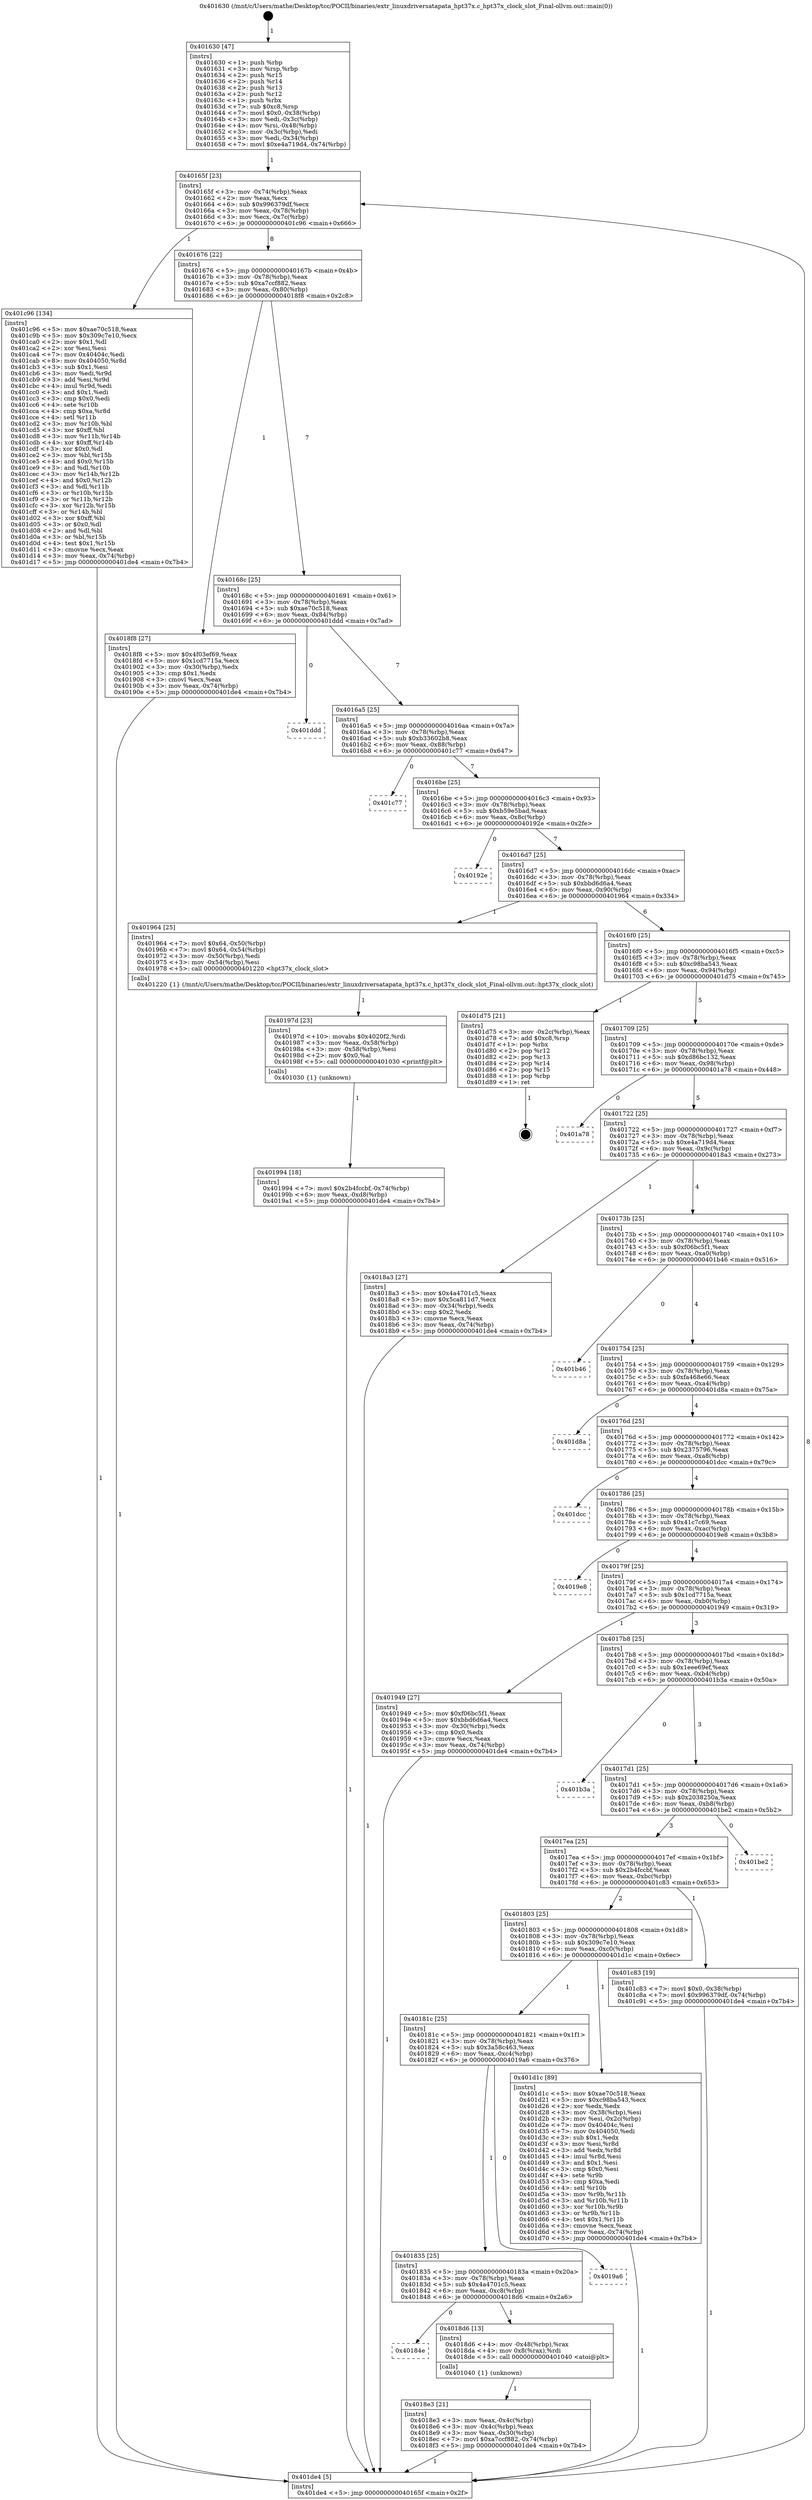 digraph "0x401630" {
  label = "0x401630 (/mnt/c/Users/mathe/Desktop/tcc/POCII/binaries/extr_linuxdriversatapata_hpt37x.c_hpt37x_clock_slot_Final-ollvm.out::main(0))"
  labelloc = "t"
  node[shape=record]

  Entry [label="",width=0.3,height=0.3,shape=circle,fillcolor=black,style=filled]
  "0x40165f" [label="{
     0x40165f [23]\l
     | [instrs]\l
     &nbsp;&nbsp;0x40165f \<+3\>: mov -0x74(%rbp),%eax\l
     &nbsp;&nbsp;0x401662 \<+2\>: mov %eax,%ecx\l
     &nbsp;&nbsp;0x401664 \<+6\>: sub $0x996379df,%ecx\l
     &nbsp;&nbsp;0x40166a \<+3\>: mov %eax,-0x78(%rbp)\l
     &nbsp;&nbsp;0x40166d \<+3\>: mov %ecx,-0x7c(%rbp)\l
     &nbsp;&nbsp;0x401670 \<+6\>: je 0000000000401c96 \<main+0x666\>\l
  }"]
  "0x401c96" [label="{
     0x401c96 [134]\l
     | [instrs]\l
     &nbsp;&nbsp;0x401c96 \<+5\>: mov $0xae70c518,%eax\l
     &nbsp;&nbsp;0x401c9b \<+5\>: mov $0x309c7e10,%ecx\l
     &nbsp;&nbsp;0x401ca0 \<+2\>: mov $0x1,%dl\l
     &nbsp;&nbsp;0x401ca2 \<+2\>: xor %esi,%esi\l
     &nbsp;&nbsp;0x401ca4 \<+7\>: mov 0x40404c,%edi\l
     &nbsp;&nbsp;0x401cab \<+8\>: mov 0x404050,%r8d\l
     &nbsp;&nbsp;0x401cb3 \<+3\>: sub $0x1,%esi\l
     &nbsp;&nbsp;0x401cb6 \<+3\>: mov %edi,%r9d\l
     &nbsp;&nbsp;0x401cb9 \<+3\>: add %esi,%r9d\l
     &nbsp;&nbsp;0x401cbc \<+4\>: imul %r9d,%edi\l
     &nbsp;&nbsp;0x401cc0 \<+3\>: and $0x1,%edi\l
     &nbsp;&nbsp;0x401cc3 \<+3\>: cmp $0x0,%edi\l
     &nbsp;&nbsp;0x401cc6 \<+4\>: sete %r10b\l
     &nbsp;&nbsp;0x401cca \<+4\>: cmp $0xa,%r8d\l
     &nbsp;&nbsp;0x401cce \<+4\>: setl %r11b\l
     &nbsp;&nbsp;0x401cd2 \<+3\>: mov %r10b,%bl\l
     &nbsp;&nbsp;0x401cd5 \<+3\>: xor $0xff,%bl\l
     &nbsp;&nbsp;0x401cd8 \<+3\>: mov %r11b,%r14b\l
     &nbsp;&nbsp;0x401cdb \<+4\>: xor $0xff,%r14b\l
     &nbsp;&nbsp;0x401cdf \<+3\>: xor $0x0,%dl\l
     &nbsp;&nbsp;0x401ce2 \<+3\>: mov %bl,%r15b\l
     &nbsp;&nbsp;0x401ce5 \<+4\>: and $0x0,%r15b\l
     &nbsp;&nbsp;0x401ce9 \<+3\>: and %dl,%r10b\l
     &nbsp;&nbsp;0x401cec \<+3\>: mov %r14b,%r12b\l
     &nbsp;&nbsp;0x401cef \<+4\>: and $0x0,%r12b\l
     &nbsp;&nbsp;0x401cf3 \<+3\>: and %dl,%r11b\l
     &nbsp;&nbsp;0x401cf6 \<+3\>: or %r10b,%r15b\l
     &nbsp;&nbsp;0x401cf9 \<+3\>: or %r11b,%r12b\l
     &nbsp;&nbsp;0x401cfc \<+3\>: xor %r12b,%r15b\l
     &nbsp;&nbsp;0x401cff \<+3\>: or %r14b,%bl\l
     &nbsp;&nbsp;0x401d02 \<+3\>: xor $0xff,%bl\l
     &nbsp;&nbsp;0x401d05 \<+3\>: or $0x0,%dl\l
     &nbsp;&nbsp;0x401d08 \<+2\>: and %dl,%bl\l
     &nbsp;&nbsp;0x401d0a \<+3\>: or %bl,%r15b\l
     &nbsp;&nbsp;0x401d0d \<+4\>: test $0x1,%r15b\l
     &nbsp;&nbsp;0x401d11 \<+3\>: cmovne %ecx,%eax\l
     &nbsp;&nbsp;0x401d14 \<+3\>: mov %eax,-0x74(%rbp)\l
     &nbsp;&nbsp;0x401d17 \<+5\>: jmp 0000000000401de4 \<main+0x7b4\>\l
  }"]
  "0x401676" [label="{
     0x401676 [22]\l
     | [instrs]\l
     &nbsp;&nbsp;0x401676 \<+5\>: jmp 000000000040167b \<main+0x4b\>\l
     &nbsp;&nbsp;0x40167b \<+3\>: mov -0x78(%rbp),%eax\l
     &nbsp;&nbsp;0x40167e \<+5\>: sub $0xa7ccf882,%eax\l
     &nbsp;&nbsp;0x401683 \<+3\>: mov %eax,-0x80(%rbp)\l
     &nbsp;&nbsp;0x401686 \<+6\>: je 00000000004018f8 \<main+0x2c8\>\l
  }"]
  Exit [label="",width=0.3,height=0.3,shape=circle,fillcolor=black,style=filled,peripheries=2]
  "0x4018f8" [label="{
     0x4018f8 [27]\l
     | [instrs]\l
     &nbsp;&nbsp;0x4018f8 \<+5\>: mov $0x4f03ef69,%eax\l
     &nbsp;&nbsp;0x4018fd \<+5\>: mov $0x1cd7715a,%ecx\l
     &nbsp;&nbsp;0x401902 \<+3\>: mov -0x30(%rbp),%edx\l
     &nbsp;&nbsp;0x401905 \<+3\>: cmp $0x1,%edx\l
     &nbsp;&nbsp;0x401908 \<+3\>: cmovl %ecx,%eax\l
     &nbsp;&nbsp;0x40190b \<+3\>: mov %eax,-0x74(%rbp)\l
     &nbsp;&nbsp;0x40190e \<+5\>: jmp 0000000000401de4 \<main+0x7b4\>\l
  }"]
  "0x40168c" [label="{
     0x40168c [25]\l
     | [instrs]\l
     &nbsp;&nbsp;0x40168c \<+5\>: jmp 0000000000401691 \<main+0x61\>\l
     &nbsp;&nbsp;0x401691 \<+3\>: mov -0x78(%rbp),%eax\l
     &nbsp;&nbsp;0x401694 \<+5\>: sub $0xae70c518,%eax\l
     &nbsp;&nbsp;0x401699 \<+6\>: mov %eax,-0x84(%rbp)\l
     &nbsp;&nbsp;0x40169f \<+6\>: je 0000000000401ddd \<main+0x7ad\>\l
  }"]
  "0x401994" [label="{
     0x401994 [18]\l
     | [instrs]\l
     &nbsp;&nbsp;0x401994 \<+7\>: movl $0x2b4fccbf,-0x74(%rbp)\l
     &nbsp;&nbsp;0x40199b \<+6\>: mov %eax,-0xd8(%rbp)\l
     &nbsp;&nbsp;0x4019a1 \<+5\>: jmp 0000000000401de4 \<main+0x7b4\>\l
  }"]
  "0x401ddd" [label="{
     0x401ddd\l
  }", style=dashed]
  "0x4016a5" [label="{
     0x4016a5 [25]\l
     | [instrs]\l
     &nbsp;&nbsp;0x4016a5 \<+5\>: jmp 00000000004016aa \<main+0x7a\>\l
     &nbsp;&nbsp;0x4016aa \<+3\>: mov -0x78(%rbp),%eax\l
     &nbsp;&nbsp;0x4016ad \<+5\>: sub $0xb33602b8,%eax\l
     &nbsp;&nbsp;0x4016b2 \<+6\>: mov %eax,-0x88(%rbp)\l
     &nbsp;&nbsp;0x4016b8 \<+6\>: je 0000000000401c77 \<main+0x647\>\l
  }"]
  "0x40197d" [label="{
     0x40197d [23]\l
     | [instrs]\l
     &nbsp;&nbsp;0x40197d \<+10\>: movabs $0x4020f2,%rdi\l
     &nbsp;&nbsp;0x401987 \<+3\>: mov %eax,-0x58(%rbp)\l
     &nbsp;&nbsp;0x40198a \<+3\>: mov -0x58(%rbp),%esi\l
     &nbsp;&nbsp;0x40198d \<+2\>: mov $0x0,%al\l
     &nbsp;&nbsp;0x40198f \<+5\>: call 0000000000401030 \<printf@plt\>\l
     | [calls]\l
     &nbsp;&nbsp;0x401030 \{1\} (unknown)\l
  }"]
  "0x401c77" [label="{
     0x401c77\l
  }", style=dashed]
  "0x4016be" [label="{
     0x4016be [25]\l
     | [instrs]\l
     &nbsp;&nbsp;0x4016be \<+5\>: jmp 00000000004016c3 \<main+0x93\>\l
     &nbsp;&nbsp;0x4016c3 \<+3\>: mov -0x78(%rbp),%eax\l
     &nbsp;&nbsp;0x4016c6 \<+5\>: sub $0xb59e5bad,%eax\l
     &nbsp;&nbsp;0x4016cb \<+6\>: mov %eax,-0x8c(%rbp)\l
     &nbsp;&nbsp;0x4016d1 \<+6\>: je 000000000040192e \<main+0x2fe\>\l
  }"]
  "0x4018e3" [label="{
     0x4018e3 [21]\l
     | [instrs]\l
     &nbsp;&nbsp;0x4018e3 \<+3\>: mov %eax,-0x4c(%rbp)\l
     &nbsp;&nbsp;0x4018e6 \<+3\>: mov -0x4c(%rbp),%eax\l
     &nbsp;&nbsp;0x4018e9 \<+3\>: mov %eax,-0x30(%rbp)\l
     &nbsp;&nbsp;0x4018ec \<+7\>: movl $0xa7ccf882,-0x74(%rbp)\l
     &nbsp;&nbsp;0x4018f3 \<+5\>: jmp 0000000000401de4 \<main+0x7b4\>\l
  }"]
  "0x40192e" [label="{
     0x40192e\l
  }", style=dashed]
  "0x4016d7" [label="{
     0x4016d7 [25]\l
     | [instrs]\l
     &nbsp;&nbsp;0x4016d7 \<+5\>: jmp 00000000004016dc \<main+0xac\>\l
     &nbsp;&nbsp;0x4016dc \<+3\>: mov -0x78(%rbp),%eax\l
     &nbsp;&nbsp;0x4016df \<+5\>: sub $0xbbd6d6a4,%eax\l
     &nbsp;&nbsp;0x4016e4 \<+6\>: mov %eax,-0x90(%rbp)\l
     &nbsp;&nbsp;0x4016ea \<+6\>: je 0000000000401964 \<main+0x334\>\l
  }"]
  "0x40184e" [label="{
     0x40184e\l
  }", style=dashed]
  "0x401964" [label="{
     0x401964 [25]\l
     | [instrs]\l
     &nbsp;&nbsp;0x401964 \<+7\>: movl $0x64,-0x50(%rbp)\l
     &nbsp;&nbsp;0x40196b \<+7\>: movl $0x64,-0x54(%rbp)\l
     &nbsp;&nbsp;0x401972 \<+3\>: mov -0x50(%rbp),%edi\l
     &nbsp;&nbsp;0x401975 \<+3\>: mov -0x54(%rbp),%esi\l
     &nbsp;&nbsp;0x401978 \<+5\>: call 0000000000401220 \<hpt37x_clock_slot\>\l
     | [calls]\l
     &nbsp;&nbsp;0x401220 \{1\} (/mnt/c/Users/mathe/Desktop/tcc/POCII/binaries/extr_linuxdriversatapata_hpt37x.c_hpt37x_clock_slot_Final-ollvm.out::hpt37x_clock_slot)\l
  }"]
  "0x4016f0" [label="{
     0x4016f0 [25]\l
     | [instrs]\l
     &nbsp;&nbsp;0x4016f0 \<+5\>: jmp 00000000004016f5 \<main+0xc5\>\l
     &nbsp;&nbsp;0x4016f5 \<+3\>: mov -0x78(%rbp),%eax\l
     &nbsp;&nbsp;0x4016f8 \<+5\>: sub $0xc98ba543,%eax\l
     &nbsp;&nbsp;0x4016fd \<+6\>: mov %eax,-0x94(%rbp)\l
     &nbsp;&nbsp;0x401703 \<+6\>: je 0000000000401d75 \<main+0x745\>\l
  }"]
  "0x4018d6" [label="{
     0x4018d6 [13]\l
     | [instrs]\l
     &nbsp;&nbsp;0x4018d6 \<+4\>: mov -0x48(%rbp),%rax\l
     &nbsp;&nbsp;0x4018da \<+4\>: mov 0x8(%rax),%rdi\l
     &nbsp;&nbsp;0x4018de \<+5\>: call 0000000000401040 \<atoi@plt\>\l
     | [calls]\l
     &nbsp;&nbsp;0x401040 \{1\} (unknown)\l
  }"]
  "0x401d75" [label="{
     0x401d75 [21]\l
     | [instrs]\l
     &nbsp;&nbsp;0x401d75 \<+3\>: mov -0x2c(%rbp),%eax\l
     &nbsp;&nbsp;0x401d78 \<+7\>: add $0xc8,%rsp\l
     &nbsp;&nbsp;0x401d7f \<+1\>: pop %rbx\l
     &nbsp;&nbsp;0x401d80 \<+2\>: pop %r12\l
     &nbsp;&nbsp;0x401d82 \<+2\>: pop %r13\l
     &nbsp;&nbsp;0x401d84 \<+2\>: pop %r14\l
     &nbsp;&nbsp;0x401d86 \<+2\>: pop %r15\l
     &nbsp;&nbsp;0x401d88 \<+1\>: pop %rbp\l
     &nbsp;&nbsp;0x401d89 \<+1\>: ret\l
  }"]
  "0x401709" [label="{
     0x401709 [25]\l
     | [instrs]\l
     &nbsp;&nbsp;0x401709 \<+5\>: jmp 000000000040170e \<main+0xde\>\l
     &nbsp;&nbsp;0x40170e \<+3\>: mov -0x78(%rbp),%eax\l
     &nbsp;&nbsp;0x401711 \<+5\>: sub $0xd86bc132,%eax\l
     &nbsp;&nbsp;0x401716 \<+6\>: mov %eax,-0x98(%rbp)\l
     &nbsp;&nbsp;0x40171c \<+6\>: je 0000000000401a78 \<main+0x448\>\l
  }"]
  "0x401835" [label="{
     0x401835 [25]\l
     | [instrs]\l
     &nbsp;&nbsp;0x401835 \<+5\>: jmp 000000000040183a \<main+0x20a\>\l
     &nbsp;&nbsp;0x40183a \<+3\>: mov -0x78(%rbp),%eax\l
     &nbsp;&nbsp;0x40183d \<+5\>: sub $0x4a4701c5,%eax\l
     &nbsp;&nbsp;0x401842 \<+6\>: mov %eax,-0xc8(%rbp)\l
     &nbsp;&nbsp;0x401848 \<+6\>: je 00000000004018d6 \<main+0x2a6\>\l
  }"]
  "0x401a78" [label="{
     0x401a78\l
  }", style=dashed]
  "0x401722" [label="{
     0x401722 [25]\l
     | [instrs]\l
     &nbsp;&nbsp;0x401722 \<+5\>: jmp 0000000000401727 \<main+0xf7\>\l
     &nbsp;&nbsp;0x401727 \<+3\>: mov -0x78(%rbp),%eax\l
     &nbsp;&nbsp;0x40172a \<+5\>: sub $0xe4a719d4,%eax\l
     &nbsp;&nbsp;0x40172f \<+6\>: mov %eax,-0x9c(%rbp)\l
     &nbsp;&nbsp;0x401735 \<+6\>: je 00000000004018a3 \<main+0x273\>\l
  }"]
  "0x4019a6" [label="{
     0x4019a6\l
  }", style=dashed]
  "0x4018a3" [label="{
     0x4018a3 [27]\l
     | [instrs]\l
     &nbsp;&nbsp;0x4018a3 \<+5\>: mov $0x4a4701c5,%eax\l
     &nbsp;&nbsp;0x4018a8 \<+5\>: mov $0x5ca811d7,%ecx\l
     &nbsp;&nbsp;0x4018ad \<+3\>: mov -0x34(%rbp),%edx\l
     &nbsp;&nbsp;0x4018b0 \<+3\>: cmp $0x2,%edx\l
     &nbsp;&nbsp;0x4018b3 \<+3\>: cmovne %ecx,%eax\l
     &nbsp;&nbsp;0x4018b6 \<+3\>: mov %eax,-0x74(%rbp)\l
     &nbsp;&nbsp;0x4018b9 \<+5\>: jmp 0000000000401de4 \<main+0x7b4\>\l
  }"]
  "0x40173b" [label="{
     0x40173b [25]\l
     | [instrs]\l
     &nbsp;&nbsp;0x40173b \<+5\>: jmp 0000000000401740 \<main+0x110\>\l
     &nbsp;&nbsp;0x401740 \<+3\>: mov -0x78(%rbp),%eax\l
     &nbsp;&nbsp;0x401743 \<+5\>: sub $0xf06bc5f1,%eax\l
     &nbsp;&nbsp;0x401748 \<+6\>: mov %eax,-0xa0(%rbp)\l
     &nbsp;&nbsp;0x40174e \<+6\>: je 0000000000401b46 \<main+0x516\>\l
  }"]
  "0x401de4" [label="{
     0x401de4 [5]\l
     | [instrs]\l
     &nbsp;&nbsp;0x401de4 \<+5\>: jmp 000000000040165f \<main+0x2f\>\l
  }"]
  "0x401630" [label="{
     0x401630 [47]\l
     | [instrs]\l
     &nbsp;&nbsp;0x401630 \<+1\>: push %rbp\l
     &nbsp;&nbsp;0x401631 \<+3\>: mov %rsp,%rbp\l
     &nbsp;&nbsp;0x401634 \<+2\>: push %r15\l
     &nbsp;&nbsp;0x401636 \<+2\>: push %r14\l
     &nbsp;&nbsp;0x401638 \<+2\>: push %r13\l
     &nbsp;&nbsp;0x40163a \<+2\>: push %r12\l
     &nbsp;&nbsp;0x40163c \<+1\>: push %rbx\l
     &nbsp;&nbsp;0x40163d \<+7\>: sub $0xc8,%rsp\l
     &nbsp;&nbsp;0x401644 \<+7\>: movl $0x0,-0x38(%rbp)\l
     &nbsp;&nbsp;0x40164b \<+3\>: mov %edi,-0x3c(%rbp)\l
     &nbsp;&nbsp;0x40164e \<+4\>: mov %rsi,-0x48(%rbp)\l
     &nbsp;&nbsp;0x401652 \<+3\>: mov -0x3c(%rbp),%edi\l
     &nbsp;&nbsp;0x401655 \<+3\>: mov %edi,-0x34(%rbp)\l
     &nbsp;&nbsp;0x401658 \<+7\>: movl $0xe4a719d4,-0x74(%rbp)\l
  }"]
  "0x40181c" [label="{
     0x40181c [25]\l
     | [instrs]\l
     &nbsp;&nbsp;0x40181c \<+5\>: jmp 0000000000401821 \<main+0x1f1\>\l
     &nbsp;&nbsp;0x401821 \<+3\>: mov -0x78(%rbp),%eax\l
     &nbsp;&nbsp;0x401824 \<+5\>: sub $0x3a58c463,%eax\l
     &nbsp;&nbsp;0x401829 \<+6\>: mov %eax,-0xc4(%rbp)\l
     &nbsp;&nbsp;0x40182f \<+6\>: je 00000000004019a6 \<main+0x376\>\l
  }"]
  "0x401b46" [label="{
     0x401b46\l
  }", style=dashed]
  "0x401754" [label="{
     0x401754 [25]\l
     | [instrs]\l
     &nbsp;&nbsp;0x401754 \<+5\>: jmp 0000000000401759 \<main+0x129\>\l
     &nbsp;&nbsp;0x401759 \<+3\>: mov -0x78(%rbp),%eax\l
     &nbsp;&nbsp;0x40175c \<+5\>: sub $0xfa468e66,%eax\l
     &nbsp;&nbsp;0x401761 \<+6\>: mov %eax,-0xa4(%rbp)\l
     &nbsp;&nbsp;0x401767 \<+6\>: je 0000000000401d8a \<main+0x75a\>\l
  }"]
  "0x401d1c" [label="{
     0x401d1c [89]\l
     | [instrs]\l
     &nbsp;&nbsp;0x401d1c \<+5\>: mov $0xae70c518,%eax\l
     &nbsp;&nbsp;0x401d21 \<+5\>: mov $0xc98ba543,%ecx\l
     &nbsp;&nbsp;0x401d26 \<+2\>: xor %edx,%edx\l
     &nbsp;&nbsp;0x401d28 \<+3\>: mov -0x38(%rbp),%esi\l
     &nbsp;&nbsp;0x401d2b \<+3\>: mov %esi,-0x2c(%rbp)\l
     &nbsp;&nbsp;0x401d2e \<+7\>: mov 0x40404c,%esi\l
     &nbsp;&nbsp;0x401d35 \<+7\>: mov 0x404050,%edi\l
     &nbsp;&nbsp;0x401d3c \<+3\>: sub $0x1,%edx\l
     &nbsp;&nbsp;0x401d3f \<+3\>: mov %esi,%r8d\l
     &nbsp;&nbsp;0x401d42 \<+3\>: add %edx,%r8d\l
     &nbsp;&nbsp;0x401d45 \<+4\>: imul %r8d,%esi\l
     &nbsp;&nbsp;0x401d49 \<+3\>: and $0x1,%esi\l
     &nbsp;&nbsp;0x401d4c \<+3\>: cmp $0x0,%esi\l
     &nbsp;&nbsp;0x401d4f \<+4\>: sete %r9b\l
     &nbsp;&nbsp;0x401d53 \<+3\>: cmp $0xa,%edi\l
     &nbsp;&nbsp;0x401d56 \<+4\>: setl %r10b\l
     &nbsp;&nbsp;0x401d5a \<+3\>: mov %r9b,%r11b\l
     &nbsp;&nbsp;0x401d5d \<+3\>: and %r10b,%r11b\l
     &nbsp;&nbsp;0x401d60 \<+3\>: xor %r10b,%r9b\l
     &nbsp;&nbsp;0x401d63 \<+3\>: or %r9b,%r11b\l
     &nbsp;&nbsp;0x401d66 \<+4\>: test $0x1,%r11b\l
     &nbsp;&nbsp;0x401d6a \<+3\>: cmovne %ecx,%eax\l
     &nbsp;&nbsp;0x401d6d \<+3\>: mov %eax,-0x74(%rbp)\l
     &nbsp;&nbsp;0x401d70 \<+5\>: jmp 0000000000401de4 \<main+0x7b4\>\l
  }"]
  "0x401d8a" [label="{
     0x401d8a\l
  }", style=dashed]
  "0x40176d" [label="{
     0x40176d [25]\l
     | [instrs]\l
     &nbsp;&nbsp;0x40176d \<+5\>: jmp 0000000000401772 \<main+0x142\>\l
     &nbsp;&nbsp;0x401772 \<+3\>: mov -0x78(%rbp),%eax\l
     &nbsp;&nbsp;0x401775 \<+5\>: sub $0x2375796,%eax\l
     &nbsp;&nbsp;0x40177a \<+6\>: mov %eax,-0xa8(%rbp)\l
     &nbsp;&nbsp;0x401780 \<+6\>: je 0000000000401dcc \<main+0x79c\>\l
  }"]
  "0x401803" [label="{
     0x401803 [25]\l
     | [instrs]\l
     &nbsp;&nbsp;0x401803 \<+5\>: jmp 0000000000401808 \<main+0x1d8\>\l
     &nbsp;&nbsp;0x401808 \<+3\>: mov -0x78(%rbp),%eax\l
     &nbsp;&nbsp;0x40180b \<+5\>: sub $0x309c7e10,%eax\l
     &nbsp;&nbsp;0x401810 \<+6\>: mov %eax,-0xc0(%rbp)\l
     &nbsp;&nbsp;0x401816 \<+6\>: je 0000000000401d1c \<main+0x6ec\>\l
  }"]
  "0x401dcc" [label="{
     0x401dcc\l
  }", style=dashed]
  "0x401786" [label="{
     0x401786 [25]\l
     | [instrs]\l
     &nbsp;&nbsp;0x401786 \<+5\>: jmp 000000000040178b \<main+0x15b\>\l
     &nbsp;&nbsp;0x40178b \<+3\>: mov -0x78(%rbp),%eax\l
     &nbsp;&nbsp;0x40178e \<+5\>: sub $0x41c7c69,%eax\l
     &nbsp;&nbsp;0x401793 \<+6\>: mov %eax,-0xac(%rbp)\l
     &nbsp;&nbsp;0x401799 \<+6\>: je 00000000004019e8 \<main+0x3b8\>\l
  }"]
  "0x401c83" [label="{
     0x401c83 [19]\l
     | [instrs]\l
     &nbsp;&nbsp;0x401c83 \<+7\>: movl $0x0,-0x38(%rbp)\l
     &nbsp;&nbsp;0x401c8a \<+7\>: movl $0x996379df,-0x74(%rbp)\l
     &nbsp;&nbsp;0x401c91 \<+5\>: jmp 0000000000401de4 \<main+0x7b4\>\l
  }"]
  "0x4019e8" [label="{
     0x4019e8\l
  }", style=dashed]
  "0x40179f" [label="{
     0x40179f [25]\l
     | [instrs]\l
     &nbsp;&nbsp;0x40179f \<+5\>: jmp 00000000004017a4 \<main+0x174\>\l
     &nbsp;&nbsp;0x4017a4 \<+3\>: mov -0x78(%rbp),%eax\l
     &nbsp;&nbsp;0x4017a7 \<+5\>: sub $0x1cd7715a,%eax\l
     &nbsp;&nbsp;0x4017ac \<+6\>: mov %eax,-0xb0(%rbp)\l
     &nbsp;&nbsp;0x4017b2 \<+6\>: je 0000000000401949 \<main+0x319\>\l
  }"]
  "0x4017ea" [label="{
     0x4017ea [25]\l
     | [instrs]\l
     &nbsp;&nbsp;0x4017ea \<+5\>: jmp 00000000004017ef \<main+0x1bf\>\l
     &nbsp;&nbsp;0x4017ef \<+3\>: mov -0x78(%rbp),%eax\l
     &nbsp;&nbsp;0x4017f2 \<+5\>: sub $0x2b4fccbf,%eax\l
     &nbsp;&nbsp;0x4017f7 \<+6\>: mov %eax,-0xbc(%rbp)\l
     &nbsp;&nbsp;0x4017fd \<+6\>: je 0000000000401c83 \<main+0x653\>\l
  }"]
  "0x401949" [label="{
     0x401949 [27]\l
     | [instrs]\l
     &nbsp;&nbsp;0x401949 \<+5\>: mov $0xf06bc5f1,%eax\l
     &nbsp;&nbsp;0x40194e \<+5\>: mov $0xbbd6d6a4,%ecx\l
     &nbsp;&nbsp;0x401953 \<+3\>: mov -0x30(%rbp),%edx\l
     &nbsp;&nbsp;0x401956 \<+3\>: cmp $0x0,%edx\l
     &nbsp;&nbsp;0x401959 \<+3\>: cmove %ecx,%eax\l
     &nbsp;&nbsp;0x40195c \<+3\>: mov %eax,-0x74(%rbp)\l
     &nbsp;&nbsp;0x40195f \<+5\>: jmp 0000000000401de4 \<main+0x7b4\>\l
  }"]
  "0x4017b8" [label="{
     0x4017b8 [25]\l
     | [instrs]\l
     &nbsp;&nbsp;0x4017b8 \<+5\>: jmp 00000000004017bd \<main+0x18d\>\l
     &nbsp;&nbsp;0x4017bd \<+3\>: mov -0x78(%rbp),%eax\l
     &nbsp;&nbsp;0x4017c0 \<+5\>: sub $0x1eee69ef,%eax\l
     &nbsp;&nbsp;0x4017c5 \<+6\>: mov %eax,-0xb4(%rbp)\l
     &nbsp;&nbsp;0x4017cb \<+6\>: je 0000000000401b3a \<main+0x50a\>\l
  }"]
  "0x401be2" [label="{
     0x401be2\l
  }", style=dashed]
  "0x401b3a" [label="{
     0x401b3a\l
  }", style=dashed]
  "0x4017d1" [label="{
     0x4017d1 [25]\l
     | [instrs]\l
     &nbsp;&nbsp;0x4017d1 \<+5\>: jmp 00000000004017d6 \<main+0x1a6\>\l
     &nbsp;&nbsp;0x4017d6 \<+3\>: mov -0x78(%rbp),%eax\l
     &nbsp;&nbsp;0x4017d9 \<+5\>: sub $0x2038250a,%eax\l
     &nbsp;&nbsp;0x4017de \<+6\>: mov %eax,-0xb8(%rbp)\l
     &nbsp;&nbsp;0x4017e4 \<+6\>: je 0000000000401be2 \<main+0x5b2\>\l
  }"]
  Entry -> "0x401630" [label=" 1"]
  "0x40165f" -> "0x401c96" [label=" 1"]
  "0x40165f" -> "0x401676" [label=" 8"]
  "0x401d75" -> Exit [label=" 1"]
  "0x401676" -> "0x4018f8" [label=" 1"]
  "0x401676" -> "0x40168c" [label=" 7"]
  "0x401d1c" -> "0x401de4" [label=" 1"]
  "0x40168c" -> "0x401ddd" [label=" 0"]
  "0x40168c" -> "0x4016a5" [label=" 7"]
  "0x401c96" -> "0x401de4" [label=" 1"]
  "0x4016a5" -> "0x401c77" [label=" 0"]
  "0x4016a5" -> "0x4016be" [label=" 7"]
  "0x401c83" -> "0x401de4" [label=" 1"]
  "0x4016be" -> "0x40192e" [label=" 0"]
  "0x4016be" -> "0x4016d7" [label=" 7"]
  "0x401994" -> "0x401de4" [label=" 1"]
  "0x4016d7" -> "0x401964" [label=" 1"]
  "0x4016d7" -> "0x4016f0" [label=" 6"]
  "0x40197d" -> "0x401994" [label=" 1"]
  "0x4016f0" -> "0x401d75" [label=" 1"]
  "0x4016f0" -> "0x401709" [label=" 5"]
  "0x401964" -> "0x40197d" [label=" 1"]
  "0x401709" -> "0x401a78" [label=" 0"]
  "0x401709" -> "0x401722" [label=" 5"]
  "0x4018f8" -> "0x401de4" [label=" 1"]
  "0x401722" -> "0x4018a3" [label=" 1"]
  "0x401722" -> "0x40173b" [label=" 4"]
  "0x4018a3" -> "0x401de4" [label=" 1"]
  "0x401630" -> "0x40165f" [label=" 1"]
  "0x401de4" -> "0x40165f" [label=" 8"]
  "0x4018e3" -> "0x401de4" [label=" 1"]
  "0x40173b" -> "0x401b46" [label=" 0"]
  "0x40173b" -> "0x401754" [label=" 4"]
  "0x401835" -> "0x40184e" [label=" 0"]
  "0x401754" -> "0x401d8a" [label=" 0"]
  "0x401754" -> "0x40176d" [label=" 4"]
  "0x401835" -> "0x4018d6" [label=" 1"]
  "0x40176d" -> "0x401dcc" [label=" 0"]
  "0x40176d" -> "0x401786" [label=" 4"]
  "0x40181c" -> "0x401835" [label=" 1"]
  "0x401786" -> "0x4019e8" [label=" 0"]
  "0x401786" -> "0x40179f" [label=" 4"]
  "0x40181c" -> "0x4019a6" [label=" 0"]
  "0x40179f" -> "0x401949" [label=" 1"]
  "0x40179f" -> "0x4017b8" [label=" 3"]
  "0x401803" -> "0x40181c" [label=" 1"]
  "0x4017b8" -> "0x401b3a" [label=" 0"]
  "0x4017b8" -> "0x4017d1" [label=" 3"]
  "0x401803" -> "0x401d1c" [label=" 1"]
  "0x4017d1" -> "0x401be2" [label=" 0"]
  "0x4017d1" -> "0x4017ea" [label=" 3"]
  "0x4018d6" -> "0x4018e3" [label=" 1"]
  "0x4017ea" -> "0x401c83" [label=" 1"]
  "0x4017ea" -> "0x401803" [label=" 2"]
  "0x401949" -> "0x401de4" [label=" 1"]
}
